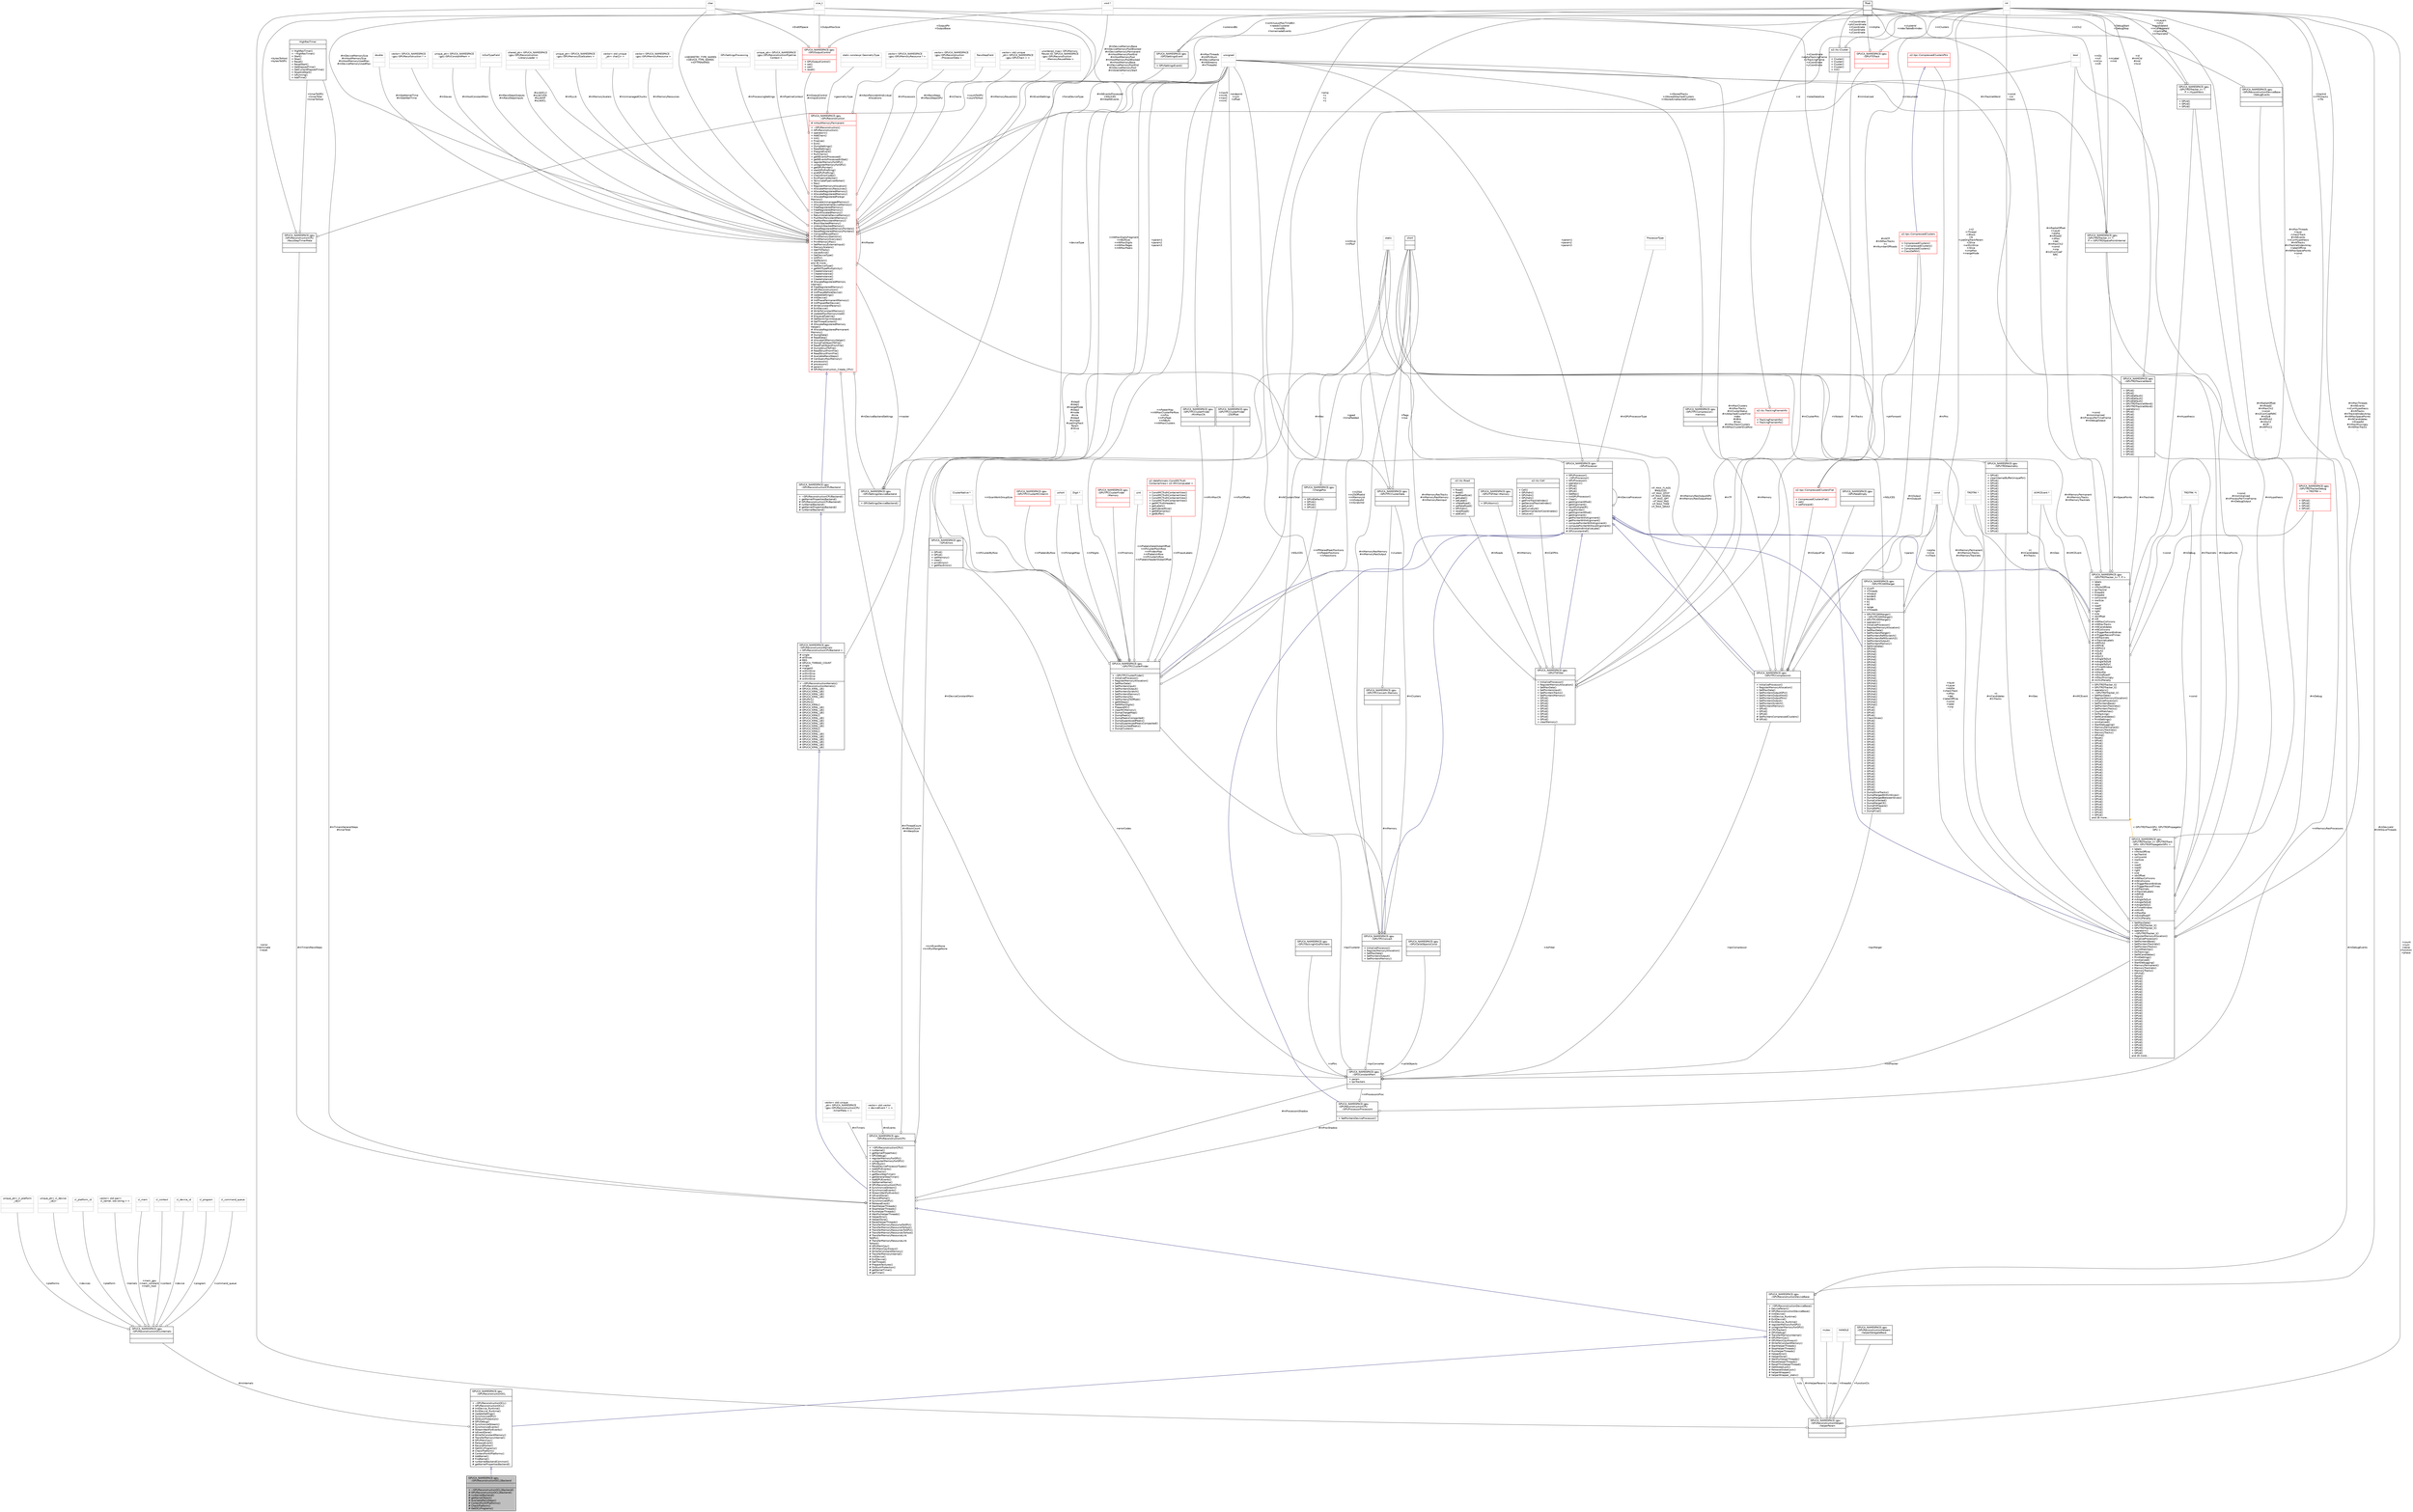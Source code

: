 digraph "GPUCA_NAMESPACE::gpu::GPUReconstructionOCL1Backend"
{
 // INTERACTIVE_SVG=YES
  bgcolor="transparent";
  edge [fontname="Helvetica",fontsize="10",labelfontname="Helvetica",labelfontsize="10"];
  node [fontname="Helvetica",fontsize="10",shape=record];
  Node7 [label="{GPUCA_NAMESPACE::gpu\l::GPUReconstructionOCL1Backend\n||+ ~GPUReconstructionOCL1Backend()\l# GPUReconstructionOCL1Backend()\l# runKernelBackend()\l# getKernelObject()\l# AvailableRecoSteps()\l# ContextForAllPlatforms()\l# CheckPlatform()\l# GetOCLPrograms()\l}",height=0.2,width=0.4,color="black", fillcolor="grey75", style="filled", fontcolor="black"];
  Node8 -> Node7 [dir="back",color="midnightblue",fontsize="10",style="solid",arrowtail="onormal",fontname="Helvetica"];
  Node8 [label="{GPUCA_NAMESPACE::gpu\l::GPUReconstructionOCL\n||+ ~GPUReconstructionOCL()\l+ GPUReconstructionOCL()\l# InitDevice_Runtime()\l# ExitDevice_Runtime()\l# UpdateSettings()\l# SynchronizeGPU()\l# DoStuckProtection()\l# GPUDebug()\l# SynchronizeStream()\l# SynchronizeEvents()\l# StreamWaitForEvents()\l# IsEventDone()\l# WriteToConstantMemory()\l# TransferMemoryInternal()\l# GPUMemCpy()\l# ReleaseEvent()\l# RecordMarker()\l# GetOCLPrograms()\l# CheckPlatform()\l# ContextForAllPlatforms()\l# AddKernel()\l# FindKernel()\l# runKernelBackendCommon()\l# getKernelPropertiesBackend()\l}",height=0.2,width=0.4,color="black",URL="$d8/d5e/classGPUCA__NAMESPACE_1_1gpu_1_1GPUReconstructionOCL.html"];
  Node9 -> Node8 [dir="back",color="midnightblue",fontsize="10",style="solid",arrowtail="onormal",fontname="Helvetica"];
  Node9 [label="{GPUCA_NAMESPACE::gpu\l::GPUReconstructionDeviceBase\n||+ ~GPUReconstructionDeviceBase()\l+ DeviceParam()\l# GPUReconstructionDeviceBase()\l# InitDevice()\l# InitDevice_Runtime()\l# ExitDevice()\l# ExitDevice_Runtime()\l# registerMemoryForGPU()\l# unregisterMemoryForGPU()\l# CPUTracker()\l# GPUDebug()\l# TransferMemoryInternal()\l# GPUMemCpy()\l# GPUMemCpyAlways()\l# WriteToConstantMemory()\l# StartHelperThreads()\l# StopHelperThreads()\l# RunHelperThreads()\l# HelperError()\l# HelperDone()\l# WaitForHelperThreads()\l# ResetHelperThreads()\l# ResetThisHelperThread()\l# GetGlobalLock()\l# ReleaseGlobalLock()\l# helperWrapper()\l# helperWrapper_static()\l}",height=0.2,width=0.4,color="black",URL="$d8/dcf/classGPUCA__NAMESPACE_1_1gpu_1_1GPUReconstructionDeviceBase.html"];
  Node10 -> Node9 [dir="back",color="midnightblue",fontsize="10",style="solid",arrowtail="onormal",fontname="Helvetica"];
  Node10 [label="{GPUCA_NAMESPACE::gpu\l::GPUReconstructionCPU\n||+ ~GPUReconstructionCPU()\l+ runKernel()\l+ getKernelProperties()\l+ GPUDebug()\l+ registerMemoryForGPU()\l+ unregisterMemoryForGPU()\l+ GPUStuck()\l+ ResetDeviceProcessorTypes()\l+ AddGPUEvents()\l+ RunChains()\l+ getRecoStepTimer()\l+ getGeneralStepTimer()\l+ AddGPUEvents()\l+ GetKernelName()\l# GPUReconstructionCPU()\l# SynchronizeStream()\l# SynchronizeEvents()\l# StreamWaitForEvents()\l# IsEventDone()\l# RecordMarker()\l# SynchronizeGPU()\l# ReleaseEvent()\l# StartHelperThreads()\l# StopHelperThreads()\l# RunHelperThreads()\l# WaitForHelperThreads()\l# HelperError()\l# HelperDone()\l# ResetHelperThreads()\l# TransferMemoryResourceToGPU()\l# TransferMemoryResourceToHost()\l# TransferMemoryResourcesToGPU()\l# TransferMemoryResourcesToHost()\l# TransferMemoryResourceLink\lToGPU()\l# TransferMemoryResourceLink\lToHost()\l# GPUMemCpy()\l# GPUMemCpyAlways()\l# WriteToConstantMemory()\l# TransferMemoryInternal()\l# InitDevice()\l# ExitDevice()\l# GetThread()\l# PrepareTextures()\l# DoStuckProtection()\l# getKernelTimer()\l# getTimer()\l}",height=0.2,width=0.4,color="black",URL="$db/d88/classGPUCA__NAMESPACE_1_1gpu_1_1GPUReconstructionCPU.html"];
  Node11 -> Node10 [dir="back",color="midnightblue",fontsize="10",style="solid",arrowtail="onormal",fontname="Helvetica"];
  Node11 [label="{GPUCA_NAMESPACE::gpu\l::GPUReconstructionKernels\l\< GPUReconstructionCPUBackend \>\n|# single\l# allSlices\l# REG\l# GPUCA_THREAD_COUNT\l# single\l# mergeAll\l# withinSlice\l# withinSlice\l# withinSlice\l# withinSlice\l|+ ~GPUReconstructionKernels()\l+ GPUReconstructionKernels()\l# GPUCA_KRNL_LB()\l# GPUCA_KRNL_LB()\l# GPUCA_KRNL_LB()\l# GPUCA_KRNL_LB()\l# GPUPtr1()\l# GPUPtr2()\l# GPUCA_KRNL()\l# GPUCA_KRNL_LB()\l# GPUCA_KRNL_LB()\l# GPUCA_KRNL_LB()\l# GPUCA_KRNL()\l# GPUCA_KRNL_LB()\l# GPUCA_KRNL_LB()\l# GPUCA_KRNL_LB()\l# GPUCA_KRNL_LB()\l# GPUCA_KRNL()\l# GPUCA_KRNL()\l# GPUCA_KRNL_LB()\l# GPUCA_KRNL_LB()\l# GPUCA_KRNL_LB()\l# GPUCA_KRNL_LB()\l# GPUCA_KRNL_LB()\l# GPUCA_KRNL_LB()\l}",height=0.2,width=0.4,color="black",URL="$d2/dc7/classGPUCA__NAMESPACE_1_1gpu_1_1GPUReconstructionKernels_3_01GPUReconstructionCPUBackend_01_4.html"];
  Node12 -> Node11 [dir="back",color="midnightblue",fontsize="10",style="solid",arrowtail="onormal",fontname="Helvetica"];
  Node12 [label="{GPUCA_NAMESPACE::gpu\l::GPUReconstructionCPUBackend\n||+ ~GPUReconstructionCPUBackend()\l+ getKernelPropertiesBackend()\l# GPUReconstructionCPUBackend()\l# runKernelBackend()\l# getKernelPropertiesBackend()\l# runKernelBackend()\l}",height=0.2,width=0.4,color="black",URL="$d2/d24/classGPUCA__NAMESPACE_1_1gpu_1_1GPUReconstructionCPUBackend.html"];
  Node13 -> Node12 [dir="back",color="midnightblue",fontsize="10",style="solid",arrowtail="onormal",fontname="Helvetica"];
  Node13 [label="{GPUCA_NAMESPACE::gpu\l::GPUReconstruction\n|# mHostMemoryPermanent\l|+ ~GPUReconstruction()\l+ GPUReconstruction()\l+ operator=()\l+ AddChain()\l+ Init()\l+ Finalize()\l+ Exit()\l+ DumpSettings()\l+ ReadSettings()\l+ PrepareEvent()\l+ RunChains()\l+ getNEventsProcessed()\l+ getNEventsProcessedInStat()\l+ registerMemoryForGPU()\l+ unregisterMemoryForGPU()\l+ getGPUPointer()\l+ startGPUProfiling()\l+ endGPUProfiling()\l+ CheckErrorCodes()\l+ RunPipelineWorker()\l+ TerminatePipelineWorker()\l+ Res()\l+ RegisterMemoryAllocation()\l+ AllocateMemoryResources()\l+ AllocateRegisteredMemory()\l+ AllocateRegisteredMemory()\l+ AllocateRegisteredForeign\lMemory()\l+ AllocateUnmanagedMemory()\l+ AllocateVolatileDeviceMemory()\l+ FreeRegisteredMemory()\l+ FreeRegisteredMemory()\l+ ClearAllocatedMemory()\l+ ReturnVolatileDeviceMemory()\l+ PushNonPersistentMemory()\l+ PopNonPersistentMemory()\l+ BlockStackedMemory()\l+ UnblockStackedMemory()\l+ ResetRegisteredMemoryPointers()\l+ ResetRegisteredMemoryPointers()\l+ ComputeReuseMax()\l+ PrintMemoryStatistics()\l+ PrintMemoryOverview()\l+ PrintMemoryMax()\l+ SetMemoryExternalInput()\l+ MemoryScalers()\l+ GetITSTraits()\l+ slavesExist()\l+ GetDeviceType()\l+ IsGPU()\l+ GetParam()\land 30 more...\l+ GetDeviceType()\l+ getNIOTypeMultiplicity()\l+ CreateInstance()\l+ CreateInstance()\l+ CreateInstance()\l+ CreateInstance()\l# AllocateRegisteredMemory\lInternal()\l# FreeRegisteredMemory()\l# GPUReconstruction()\l# InitPhaseBeforeDevice()\l# UpdateSettings()\l# InitDevice()\l# InitPhasePermanentMemory()\l# InitPhaseAfterDevice()\l# WriteConstantParams()\l# ExitDevice()\l# WriteToConstantMemory()\l# UpdateMaxMemoryUsed()\l# EnqueuePipeline()\l# GetNextChainInQueue()\l# GetThreadContext()\l# AllocateRegisteredMemory\lHelper()\l# AllocateRegisteredPermanent\lMemory()\l# DumpData()\l# ReadData()\l# AllocateIOMemoryHelper()\l# DumpFlatObjectToFile()\l# ReadFlatObjectFromFile()\l# DumpStructToFile()\l# ReadStructFromFile()\l# ReadStructFromFile()\l# AvailableRecoSteps()\l# CanQueryMaxMemory()\l# processors()\l# processors()\l# param()\l# GPUReconstruction_Create_CPU()\l}",height=0.2,width=0.4,color="red",URL="$d6/df4/classGPUCA__NAMESPACE_1_1gpu_1_1GPUReconstruction.html"];
  Node14 -> Node13 [color="grey25",fontsize="10",style="solid",label=" #mUnmanagedChunks" ,arrowhead="odiamond",fontname="Helvetica"];
  Node14 [label="{vector\< std::unique\l_ptr\< char[]\> \>\n||}",height=0.2,width=0.4,color="grey75"];
  Node13 -> Node13 [color="grey25",fontsize="10",style="solid",label=" #mMaster" ,arrowhead="odiamond",fontname="Helvetica"];
  Node15 -> Node13 [color="grey25",fontsize="10",style="solid",label=" #mMemoryResources" ,arrowhead="odiamond",fontname="Helvetica"];
  Node15 [label="{vector\< GPUCA_NAMESPACE\l::gpu::GPUMemoryResource \>\n||}",height=0.2,width=0.4,color="grey75"];
  Node16 -> Node13 [color="grey25",fontsize="10",style="solid",label=" #sLibOCL2\n#sLibCUDA\n#sLibHIP\n#sLibOCL" ,arrowhead="odiamond",fontname="Helvetica"];
  Node16 [label="{shared_ptr\< GPUCA_NAMESPACE\l::gpu::GPUReconstruction\l::LibraryLoader \>\n||}",height=0.2,width=0.4,color="grey75"];
  Node17 -> Node13 [color="grey25",fontsize="10",style="solid",label=" #mStatKernelTime\n#mStatWallTime" ,arrowhead="odiamond",fontname="Helvetica"];
  Node17 [label="{double\n||}",height=0.2,width=0.4,color="grey75"];
  Node18 -> Node13 [color="grey25",fontsize="10",style="solid",label=" #mSlaves" ,arrowhead="odiamond",fontname="Helvetica"];
  Node18 [label="{vector\< GPUCA_NAMESPACE\l::gpu::GPUReconstruction * \>\n||}",height=0.2,width=0.4,color="grey75"];
  Node19 -> Node13 [color="grey25",fontsize="10",style="solid",label=" #mHostConstantMem" ,arrowhead="odiamond",fontname="Helvetica"];
  Node19 [label="{unique_ptr\< GPUCA_NAMESPACE\l::gpu::GPUConstantMem \>\n||}",height=0.2,width=0.4,color="grey75"];
  Node20 -> Node13 [color="grey25",fontsize="10",style="solid",label=" #mRecoStepsOutputs\n#mRecoStepsInputs" ,arrowhead="odiamond",fontname="Helvetica"];
  Node20 [label="{InOutTypeField\n||}",height=0.2,width=0.4,color="grey75"];
  Node21 -> Node13 [color="grey25",fontsize="10",style="solid",label=" #mMemoryScalers" ,arrowhead="odiamond",fontname="Helvetica"];
  Node21 [label="{unique_ptr\< GPUCA_NAMESPACE\l::gpu::GPUMemorySizeScalers \>\n||}",height=0.2,width=0.4,color="grey75"];
  Node22 -> Node13 [color="grey25",fontsize="10",style="solid",label=" #mOutputControl\n#mInputControl" ,arrowhead="odiamond",fontname="Helvetica"];
  Node22 [label="{GPUCA_NAMESPACE::gpu\l::GPUOutputControl\n||+ GPUOutputControl()\l+ set()\l+ set()\l+ reset()\l}",height=0.2,width=0.4,color="red",URL="$d4/d7c/structGPUCA__NAMESPACE_1_1gpu_1_1GPUOutputControl.html"];
  Node24 -> Node22 [color="grey25",fontsize="10",style="solid",label=" +EndOfSpace" ,arrowhead="odiamond",fontname="Helvetica"];
  Node24 [label="{char\n||}",height=0.2,width=0.4,color="grey75"];
  Node25 -> Node22 [color="grey25",fontsize="10",style="solid",label=" +OutputMaxSize" ,arrowhead="odiamond",fontname="Helvetica"];
  Node25 [label="{size_t\n||}",height=0.2,width=0.4,color="grey75"];
  Node27 -> Node22 [color="grey25",fontsize="10",style="solid",label=" +OutputPtr\n+OutputBase" ,arrowhead="odiamond",fontname="Helvetica"];
  Node27 [label="{void *\n||}",height=0.2,width=0.4,color="grey75"];
  Node24 -> Node13 [color="grey25",fontsize="10",style="solid",label=" +GEOMETRY_TYPE_NAMES\n+DEVICE_TYPE_NAMES\n+IOTYPENAMES" ,arrowhead="odiamond",fontname="Helvetica"];
  Node16 -> Node13 [color="grey25",fontsize="10",style="solid",label=" #mMyLib" ,arrowhead="odiamond",fontname="Helvetica"];
  Node28 -> Node13 [color="grey25",fontsize="10",style="solid",label=" #mEventSettings" ,arrowhead="odiamond",fontname="Helvetica"];
  Node28 [label="{GPUCA_NAMESPACE::gpu\l::GPUSettingsEvent\n||+ GPUSettingsEvent()\l}",height=0.2,width=0.4,color="black",URL="$d0/d50/structGPUCA__NAMESPACE_1_1gpu_1_1GPUSettingsEvent.html"];
  Node29 -> Node28 [color="grey25",fontsize="10",style="solid",label=" +solenoidBz" ,arrowhead="odiamond",fontname="Helvetica"];
  Node29 [label="{float\n||}",height=0.2,width=0.4,color="black",URL="$d4/dc3/classfloat.html"];
  Node30 -> Node28 [color="grey25",fontsize="10",style="solid",label=" +continuousMaxTimeBin\n+needsClusterer\n+constBz\n+homemadeEvents" ,arrowhead="odiamond",fontname="Helvetica"];
  Node30 [label="{int\n||}",height=0.2,width=0.4,color="grey75"];
  Node25 -> Node13 [color="grey25",fontsize="10",style="solid",label=" #mDeviceMemorySize\n#mHostMemorySize\n#mHostMemoryUsedMax\n#mDeviceMemoryUsedMax" ,arrowhead="odiamond",fontname="Helvetica"];
  Node31 -> Node13 [color="grey25",fontsize="10",style="solid",label=" #mProcessingSettings" ,arrowhead="odiamond",fontname="Helvetica"];
  Node31 [label="{GPUSettingsProcessing\n||}",height=0.2,width=0.4,color="grey75"];
  Node32 -> Node13 [color="grey25",fontsize="10",style="solid",label=" #mDeviceConstantMem" ,arrowhead="odiamond",fontname="Helvetica"];
  Node32 [label="{GPUCA_NAMESPACE::gpu\l::GPUConstantMem\n|+ param\l+ tpcTrackers\l|}",height=0.2,width=0.4,color="black",URL="$dc/d57/structGPUCA__NAMESPACE_1_1gpu_1_1GPUConstantMem.html"];
  Node33 -> Node32 [color="grey25",fontsize="10",style="solid",label=" +tpcClusterer" ,arrowhead="odiamond",fontname="Helvetica"];
  Node33 [label="{GPUCA_NAMESPACE::gpu\l::GPUTPCClusterFinder\n||+ ~GPUTPCClusterFinder()\l+ InitializeProcessor()\l+ RegisterMemoryAllocation()\l+ SetMaxData()\l+ SetPointersInput()\l+ SetPointersOutput()\l+ SetPointersScratch()\l+ SetPointersMemory()\l+ SetPointersZS()\l+ SetPointersZSOffset()\l+ getNSteps()\l+ SetNMaxDigits()\l+ PrepareMC()\l+ clearMCMemory()\l+ DumpChargeMap()\l+ DumpPeaks()\l+ DumpPeaksCompacted()\l+ DumpSuppressedPeaks()\l+ DumpSuppressedPeaksCompacted()\l+ DumpCountedPeaks()\l+ DumpClusters()\l}",height=0.2,width=0.4,color="black",URL="$da/dac/classGPUCA__NAMESPACE_1_1gpu_1_1GPUTPCClusterFinder.html"];
  Node34 -> Node33 [dir="back",color="midnightblue",fontsize="10",style="solid",arrowtail="onormal",fontname="Helvetica"];
  Node34 [label="{GPUCA_NAMESPACE::gpu\l::GPUProcessor\n||+ GPUProcessor()\l+ ~GPUProcessor()\l+ GPUProcessor()\l+ operator=()\l+ GPUd()\l+ GPUd()\l+ GPUd()\l+ GetRec()\l+ InitGPUProcessor()\l+ Clear()\l+ getAlignmentMod()\l+ getAlignment()\l+ nextMultipleOf()\l+ alignPointer()\l+ getAlignmentMod()\l+ getAlignment()\l+ getPointerWithAlignment()\l+ getPointerWithAlignment()\l+ computePointerWithAlignment()\l+ computePointerWithoutAlignment()\l# AllocateAndInitializeLate()\l# GPUconstantref()\l}",height=0.2,width=0.4,color="black",URL="$d0/dd7/classGPUCA__NAMESPACE_1_1gpu_1_1GPUProcessor.html"];
  Node13 -> Node34 [color="grey25",fontsize="10",style="solid",label=" #mRec" ,arrowhead="odiamond",fontname="Helvetica"];
  Node34 -> Node34 [color="grey25",fontsize="10",style="solid",label=" #mDeviceProcessor" ,arrowhead="odiamond",fontname="Helvetica"];
  Node35 -> Node34 [color="grey25",fontsize="10",style="solid",label=" #mGPUProcessorType" ,arrowhead="odiamond",fontname="Helvetica"];
  Node35 [label="{ProcessorType\n||}",height=0.2,width=0.4,color="grey75"];
  Node36 -> Node34 [color="grey25",fontsize="10",style="solid",label=" +param1\n+param2\n+param3" ,arrowhead="odiamond",fontname="Helvetica"];
  Node36 [label="{unsigned\n||}",height=0.2,width=0.4,color="grey75"];
  Node37 -> Node33 [color="grey25",fontsize="10",style="solid",label=" +mMinMaxCN" ,arrowhead="odiamond",fontname="Helvetica"];
  Node37 [label="{GPUCA_NAMESPACE::gpu\l::GPUTPCClusterFinder\l::MinMaxCN\n||}",height=0.2,width=0.4,color="black",URL="$dc/dc6/structGPUCA__NAMESPACE_1_1gpu_1_1GPUTPCClusterFinder_1_1MinMaxCN.html"];
  Node36 -> Node37 [color="grey25",fontsize="10",style="solid",label=" +maxN\n+minN\n+maxC\n+minC" ,arrowhead="odiamond",fontname="Helvetica"];
  Node38 -> Node33 [color="grey25",fontsize="10",style="solid",label=" +mPmemory" ,arrowhead="odiamond",fontname="Helvetica"];
  Node38 [label="{GPUCA_NAMESPACE::gpu\l::GPUTPCClusterFinder\l::Memory\n||}",height=0.2,width=0.4,color="red",URL="$d6/d9c/structGPUCA__NAMESPACE_1_1gpu_1_1GPUTPCClusterFinder_1_1Memory.html"];
  Node43 -> Node33 [color="grey25",fontsize="10",style="solid",label=" +mPfilteredPeakPositions\n+mPpeakPositions\n+mPpositions" ,arrowhead="odiamond",fontname="Helvetica"];
  Node43 [label="{GPUCA_NAMESPACE::gpu\l::ChargePos\n||+ GPUdDefault()\l+ GPUdi()\l+ GPUdi()\l+ GPUdi()\l}",height=0.2,width=0.4,color="black",URL="$dd/d68/structGPUCA__NAMESPACE_1_1gpu_1_1ChargePos.html"];
  Node41 -> Node43 [color="grey25",fontsize="10",style="solid",label=" +gpad\n+timePadded" ,arrowhead="odiamond",fontname="Helvetica"];
  Node41 [label="{short\n||}",height=0.2,width=0.4,color="black",URL="$dc/d10/classshort.html"];
  Node41 -> Node33 [color="grey25",fontsize="10",style="solid",label=" +mZSId\n+mZSOffsetId\n+mMemoryId\n+mOutputId\n+mScratchId" ,arrowhead="odiamond",fontname="Helvetica"];
  Node25 -> Node33 [color="grey25",fontsize="10",style="solid",label=" +mNMaxDigitsFragment\n+mBufSize\n+mNMaxDigits\n+mNMaxPages\n+mNMaxPeaks" ,arrowhead="odiamond",fontname="Helvetica"];
  Node44 -> Node33 [color="grey25",fontsize="10",style="solid",label=" +mPchargeMap" ,arrowhead="odiamond",fontname="Helvetica"];
  Node44 [label="{ushort\n||}",height=0.2,width=0.4,color="grey75"];
  Node45 -> Node33 [color="grey25",fontsize="10",style="solid",label=" +mPdigits" ,arrowhead="odiamond",fontname="Helvetica"];
  Node45 [label="{Digit *\n||}",height=0.2,width=0.4,color="grey75"];
  Node30 -> Node33 [color="grey25",fontsize="10",style="solid",label=" +mISlice\n+mPbuf" ,arrowhead="odiamond",fontname="Helvetica"];
  Node46 -> Node33 [color="grey25",fontsize="10",style="solid",label=" +mPzsOffsets" ,arrowhead="odiamond",fontname="Helvetica"];
  Node46 [label="{GPUCA_NAMESPACE::gpu\l::GPUTPCClusterFinder\l::ZSOffset\n||}",height=0.2,width=0.4,color="black",URL="$da/d0d/structGPUCA__NAMESPACE_1_1gpu_1_1GPUTPCClusterFinder_1_1ZSOffset.html"];
  Node36 -> Node46 [color="grey25",fontsize="10",style="solid",label=" +endpoint\n+num\n+offset" ,arrowhead="odiamond",fontname="Helvetica"];
  Node47 -> Node33 [color="grey25",fontsize="10",style="solid",label=" +mPlabelsDataGlobalOffset\n+mPclusterPosInRow\n+mPindexMap\n+mPlabelsInRow\n+mPclusterInRow\n+mPlabelsHeaderGlobalOffset" ,arrowhead="odiamond",fontname="Helvetica"];
  Node47 [label="{uint\n||}",height=0.2,width=0.4,color="grey75"];
  Node48 -> Node33 [color="grey25",fontsize="10",style="solid",label=" +mPinputLabels" ,arrowhead="odiamond",fontname="Helvetica"];
  Node48 [label="{o2::dataformats::ConstMCTruth\lContainerView\< o2::MCCompLabel \>\n||+ ConstMCTruthContainerView()\l+ ConstMCTruthContainerView()\l+ ConstMCTruthContainerView()\l+ ConstMCTruthContainerView()\l+ getMCTruthHeader()\l+ getLabels()\l+ getIndexedSize()\l+ getNElements()\l+ getBuffer()\l}",height=0.2,width=0.4,color="red",URL="$de/d68/classo2_1_1dataformats_1_1ConstMCTruthContainerView.html"];
  Node50 -> Node33 [color="grey25",fontsize="10",style="solid",label=" +mScanWorkGroupSize" ,arrowhead="odiamond",fontname="Helvetica"];
  Node50 [label="{static\n||}",height=0.2,width=0.4,color="grey75"];
  Node51 -> Node33 [color="grey25",fontsize="10",style="solid",label=" +mPclusterByRow" ,arrowhead="odiamond",fontname="Helvetica"];
  Node51 [label="{ClusterNative *\n||}",height=0.2,width=0.4,color="grey75"];
  Node36 -> Node33 [color="grey25",fontsize="10",style="solid",label=" +mPpeakMap\n+mNMaxClusterPerRow\n+mPzs\n+mPisPeak\n+mNBufs\n+mNMaxClusters" ,arrowhead="odiamond",fontname="Helvetica"];
  Node52 -> Node33 [color="grey25",fontsize="10",style="solid",label=" +mPlabelsByRow" ,arrowhead="odiamond",fontname="Helvetica"];
  Node52 [label="{GPUCA_NAMESPACE::gpu\l::GPUTPCClusterMCInterim\n||}",height=0.2,width=0.4,color="red",URL="$d4/d0e/structGPUCA__NAMESPACE_1_1gpu_1_1GPUTPCClusterMCInterim.html"];
  Node54 -> Node32 [color="grey25",fontsize="10",style="solid",label=" +itsFitter" ,arrowhead="odiamond",fontname="Helvetica"];
  Node54 [label="{GPUCA_NAMESPACE::gpu\l::GPUITSFitter\n||+ InitializeProcessor()\l+ RegisterMemoryAllocation()\l+ SetMaxData()\l+ SetPointersInput()\l+ SetPointersTracks()\l+ SetPointersMemory()\l+ GPUd()\l+ GPUd()\l+ GPUd()\l+ GPUd()\l+ GPUd()\l+ GPUd()\l+ GPUd()\l+ GPUd()\l+ GPUd()\l+ clearMemory()\l}",height=0.2,width=0.4,color="black",URL="$d8/df8/classGPUCA__NAMESPACE_1_1gpu_1_1GPUITSFitter.html"];
  Node34 -> Node54 [dir="back",color="midnightblue",fontsize="10",style="solid",arrowtail="onormal",fontname="Helvetica"];
  Node55 -> Node54 [color="grey25",fontsize="10",style="solid",label=" #mClusterPtrs" ,arrowhead="odiamond",fontname="Helvetica"];
  Node55 [label="{o2::its::Cluster\n||+ Cluster()\l+ Cluster()\l+ Cluster()\l+ Cluster()\l+ Init()\l}",height=0.2,width=0.4,color="black",URL="$d6/de3/structo2_1_1its_1_1Cluster.html"];
  Node29 -> Node55 [color="grey25",fontsize="10",style="solid",label=" +xCoordinate\n+phiCoordinate\n+rCoordinate\n+zCoordinate\n+yCoordinate" ,arrowhead="odiamond",fontname="Helvetica"];
  Node30 -> Node55 [color="grey25",fontsize="10",style="solid",label=" +clusterId\n+indexTableBinIndex" ,arrowhead="odiamond",fontname="Helvetica"];
  Node56 -> Node54 [color="grey25",fontsize="10",style="solid",label=" #mRoads" ,arrowhead="odiamond",fontname="Helvetica"];
  Node56 [label="{o2::its::Road\n||+ Road()\l+ Road()\l+ getRoadSize()\l+ getLabel()\l+ setLabel()\l+ isFakeRoad()\l+ setFakeRoad()\l+ GPUhdni()\l+ resetRoad()\l+ addCell()\l}",height=0.2,width=0.4,color="black",URL="$d2/d7f/classo2_1_1its_1_1Road.html"];
  Node57 -> Node54 [color="grey25",fontsize="10",style="solid",label=" #mMemory" ,arrowhead="odiamond",fontname="Helvetica"];
  Node57 [label="{GPUCA_NAMESPACE::gpu\l::GPUITSFitter::Memory\n||+ GPUAtomic()\l}",height=0.2,width=0.4,color="black",URL="$dc/ddc/structGPUCA__NAMESPACE_1_1gpu_1_1GPUITSFitter_1_1Memory.html"];
  Node58 -> Node54 [color="grey25",fontsize="10",style="solid",label=" #mTF" ,arrowhead="odiamond",fontname="Helvetica"];
  Node58 [label="{o2::its::TrackingFrameInfo\n||+ TrackingFrameInfo()\l+ TrackingFrameInfo()\l}",height=0.2,width=0.4,color="red",URL="$d2/d5f/structo2_1_1its_1_1TrackingFrameInfo.html"];
  Node29 -> Node58 [color="grey25",fontsize="10",style="solid",label=" +xCoordinate\n+alphaTrackingFrame\n+xTrackingFrame\n+zCoordinate\n+yCoordinate" ,arrowhead="odiamond",fontname="Helvetica"];
  Node41 -> Node54 [color="grey25",fontsize="10",style="solid",label=" #mMemoryResTracks\n#mMemoryResMemory\n#mMemoryResInput" ,arrowhead="odiamond",fontname="Helvetica"];
  Node30 -> Node54 [color="grey25",fontsize="10",style="solid",label=" #mNTF\n#mNMaxTracks\n+v\n#mNumberOfRoads" ,arrowhead="odiamond",fontname="Helvetica"];
  Node61 -> Node54 [color="grey25",fontsize="10",style="solid",label=" #mTracks" ,arrowhead="odiamond",fontname="Helvetica"];
  Node61 [label="{GPUCA_NAMESPACE::gpu\l::GPUITSTrack\n||}",height=0.2,width=0.4,color="red",URL="$dc/d9a/classGPUCA__NAMESPACE_1_1gpu_1_1GPUITSTrack.html"];
  Node29 -> Node61 [color="grey25",fontsize="10",style="solid",label=" +mAlpha" ,arrowhead="odiamond",fontname="Helvetica"];
  Node30 -> Node61 [color="grey25",fontsize="10",style="solid",label=" +mClusters" ,arrowhead="odiamond",fontname="Helvetica"];
  Node76 -> Node54 [color="grey25",fontsize="10",style="solid",label=" #mCellPtrs" ,arrowhead="odiamond",fontname="Helvetica"];
  Node76 [label="{o2::its::Cell\n||+ Cell()\l+ GPUhdni()\l+ GPUhdni()\l+ GPUhdni()\l+ getFirstTrackletIndex()\l+ getSecondTrackletIndex()\l+ getLevel()\l+ getCurvature()\l+ getNormalVectorCoordinates()\l+ setLevel()\l}",height=0.2,width=0.4,color="black",URL="$dd/d89/classo2_1_1its_1_1Cell.html"];
  Node77 -> Node32 [color="grey25",fontsize="10",style="solid",label=" +ioPtrs" ,arrowhead="odiamond",fontname="Helvetica"];
  Node77 [label="{GPUCA_NAMESPACE::gpu\l::GPUTrackingInOutPointers\n||}",height=0.2,width=0.4,color="black",URL="$d2/d7f/structGPUCA__NAMESPACE_1_1gpu_1_1GPUTrackingInOutPointers.html"];
  Node78 -> Node32 [color="grey25",fontsize="10",style="solid",label=" +tpcConverter" ,arrowhead="odiamond",fontname="Helvetica"];
  Node78 [label="{GPUCA_NAMESPACE::gpu\l::GPUTPCConvert\n||+ InitializeProcessor()\l+ RegisterMemoryAllocation()\l+ SetMaxData()\l+ SetPointersOutput()\l+ SetPointersMemory()\l}",height=0.2,width=0.4,color="black",URL="$d3/d6f/classGPUCA__NAMESPACE_1_1gpu_1_1GPUTPCConvert.html"];
  Node34 -> Node78 [dir="back",color="midnightblue",fontsize="10",style="solid",arrowtail="onormal",fontname="Helvetica"];
  Node41 -> Node78 [color="grey25",fontsize="10",style="solid",label=" #mMemoryResMemory\n#mMemoryResOutput" ,arrowhead="odiamond",fontname="Helvetica"];
  Node79 -> Node78 [color="grey25",fontsize="10",style="solid",label=" #mClusters" ,arrowhead="odiamond",fontname="Helvetica"];
  Node79 [label="{GPUCA_NAMESPACE::gpu\l::GPUTPCClusterData\n||}",height=0.2,width=0.4,color="black",URL="$de/d16/structGPUCA__NAMESPACE_1_1gpu_1_1GPUTPCClusterData.html"];
  Node29 -> Node79 [color="grey25",fontsize="10",style="solid",label=" +amp\n+x\n+y\n+z" ,arrowhead="odiamond",fontname="Helvetica"];
  Node41 -> Node79 [color="grey25",fontsize="10",style="solid",label=" +flags\n+row" ,arrowhead="odiamond",fontname="Helvetica"];
  Node30 -> Node79 [color="grey25",fontsize="10",style="solid",label=" +id" ,arrowhead="odiamond",fontname="Helvetica"];
  Node80 -> Node78 [color="grey25",fontsize="10",style="solid",label=" #mMemory" ,arrowhead="odiamond",fontname="Helvetica"];
  Node80 [label="{GPUCA_NAMESPACE::gpu\l::GPUTPCConvert::Memory\n||}",height=0.2,width=0.4,color="black",URL="$d4/d0e/structGPUCA__NAMESPACE_1_1gpu_1_1GPUTPCConvert_1_1Memory.html"];
  Node79 -> Node80 [color="grey25",fontsize="10",style="solid",label=" +clusters" ,arrowhead="odiamond",fontname="Helvetica"];
  Node36 -> Node78 [color="grey25",fontsize="10",style="solid",label=" #mNClustersTotal" ,arrowhead="odiamond",fontname="Helvetica"];
  Node50 -> Node78 [color="grey25",fontsize="10",style="solid",label=" +NSLICES" ,arrowhead="odiamond",fontname="Helvetica"];
  Node81 -> Node32 [color="grey25",fontsize="10",style="solid",label=" +trdTracker" ,arrowhead="odiamond",fontname="Helvetica"];
  Node81 [label="{GPUCA_NAMESPACE::gpu\l::GPUTRDTracker_t\< GPUTRDTrack\lGPU, GPUTRDPropagatorGPU \>\n|+ labels\l+ nTrkltsOffline\l+ tpcTrackId\l+ collisionId\l+ rowSize\l+ cov\l+ roadY\l+ roadZ\l+ right\l+ size\l+ idxOffset\l# mNMaxCollisions\l# mNCollisions\l# mTriggerRecordIndices\l# mTriggerRecordTimes\l# mNTracklets\l# mTrackletLabels\l# mRPhiB\l# mDyA2\l# mAngleToDyA\l# mAngleToDyB\l# mAngleToDyC\l# mTimeWindow\l# mMinPt\l# mMaxEta\l# mExtraRoadY\l# mChi2Penalty\l|+ SetMaxData()\l+ GPUTRDTracker_t()\l+ GPUTRDTracker_t()\l+ operator=()\l+ ~GPUTRDTracker_t()\l+ RegisterMemoryAllocation()\l+ InitializeProcessor()\l+ SetPointersBase()\l+ SetPointersTracklets()\l+ SetPointersTracks()\l+ CountMatches()\l+ DoTracking()\l+ SetNCandidates()\l+ PrintSettings()\l+ IsInitialized()\l+ StartDebugging()\l+ MemoryPermanent()\l+ MemoryTracklets()\l+ MemoryTracks()\l+ GPUhd()\l+ Reset()\l+ GPUd()\l+ GPUd()\l+ GPUd()\l+ GPUd()\l+ GPUd()\l+ GPUd()\l+ GPUd()\l+ GPUd()\l+ GPUd()\l+ GPUd()\l+ GPUd()\l+ GPUd()\l+ GPUd()\l+ GPUd()\l+ GPUd()\l+ GPUd()\l+ GPUd()\l+ GPUd()\l+ GPUd()\l+ GPUd()\l+ GPUd()\l+ GPUd()\l+ GPUd()\l+ GPUd()\l+ GPUd()\l+ GPUd()\l+ GPUd()\l+ GPUd()\l+ GPUd()\land 26 more...\l}",height=0.2,width=0.4,color="black",URL="$db/db5/classGPUCA__NAMESPACE_1_1gpu_1_1GPUTRDTracker__t.html"];
  Node34 -> Node81 [dir="back",color="midnightblue",fontsize="10",style="solid",arrowtail="onormal",fontname="Helvetica"];
  Node82 -> Node81 [color="grey25",fontsize="10",style="solid",label=" #mDebug" ,arrowhead="odiamond",fontname="Helvetica"];
  Node82 [label="{GPUCA_NAMESPACE::gpu\l::GPUTRDTrackerDebug\l\< TRDTRK \>\n||+ GPUd()\l+ GPUd()\l+ GPUd()\l+ GPUd()\l}",height=0.2,width=0.4,color="red",URL="$dd/d07/classGPUCA__NAMESPACE_1_1gpu_1_1GPUTRDTrackerDebug.html"];
  Node30 -> Node82 [color="grey25",fontsize="10",style="solid",label=" +trackId\n+nTPCtracks\n+iTrk" ,arrowhead="odiamond",fontname="Helvetica"];
  Node84 -> Node81 [color="grey25",fontsize="10",style="solid",label=" #mGeo" ,arrowhead="odiamond",fontname="Helvetica"];
  Node84 [label="{GPUCA_NAMESPACE::gpu\l::GPUTRDGeometry\n||+ GPUd()\l+ clearInternalBufferUniquePtr()\l+ GPUd()\l+ GPUd()\l+ GPUd()\l+ GPUd()\l+ GPUd()\l+ GPUd()\l+ GPUd()\l+ GPUd()\l+ GPUd()\l+ GPUd()\l+ GPUd()\l+ GPUd()\l+ GPUd()\l+ GPUd()\l+ GPUd()\l+ GPUd()\l+ GPUd()\l+ GPUd()\l+ GPUd()\l+ GPUd()\l}",height=0.2,width=0.4,color="black",URL="$d8/d19/classGPUCA__NAMESPACE_1_1gpu_1_1GPUTRDGeometry.html"];
  Node30 -> Node84 [color="grey25",fontsize="10",style="solid",label=" +const\n+st\n+stack" ,arrowhead="odiamond",fontname="Helvetica"];
  Node50 -> Node84 [color="grey25",fontsize="10",style="solid",label=" +kNstack" ,arrowhead="odiamond",fontname="Helvetica"];
  Node85 -> Node81 [color="grey25",fontsize="10",style="solid",label=" #mTracklets" ,arrowhead="odiamond",fontname="Helvetica"];
  Node85 [label="{GPUCA_NAMESPACE::gpu\l::GPUTRDTrackletWord\n||+ GPUd()\l+ GPUd()\l+ GPUdDefault()\l+ GPUdDefault()\l+ GPUdDefault()\l+ GPUTRDTrackletWord()\l+ GPUTRDTrackletWord()\l+ operator=()\l+ GPUd()\l+ GPUd()\l+ GPUd()\l+ GPUd()\l+ GPUd()\l+ GPUd()\l+ GPUd()\l+ GPUd()\l+ GPUd()\l+ GPUd()\l+ GPUd()\l+ GPUd()\l+ GPUd()\l+ GPUd()\l+ GPUd()\l+ GPUd()\l+ GPUd()\l}",height=0.2,width=0.4,color="black",URL="$d6/d2b/classGPUCA__NAMESPACE_1_1gpu_1_1GPUTRDTrackletWord.html"];
  Node30 -> Node85 [color="grey25",fontsize="10",style="solid",label=" +id\n#mHCId\n#mId\n+hcid" ,arrowhead="odiamond",fontname="Helvetica"];
  Node36 -> Node85 [color="grey25",fontsize="10",style="solid",label=" #mTrackletWord" ,arrowhead="odiamond",fontname="Helvetica"];
  Node86 -> Node81 [color="grey25",fontsize="10",style="solid",label=" #mHypothesis" ,arrowhead="odiamond",fontname="Helvetica"];
  Node86 [label="{GPUCA_NAMESPACE::gpu\l::GPUTRDTracker_t\< T,\l P \>::Hypothesis\n||+ GPUd()\l+ GPUd()\l+ GPUd()\l}",height=0.2,width=0.4,color="black",URL="$d5/dab/structGPUCA__NAMESPACE_1_1gpu_1_1GPUTRDTracker__t_1_1Hypothesis.html"];
  Node29 -> Node86 [color="grey25",fontsize="10",style="solid",label=" +mChi2" ,arrowhead="odiamond",fontname="Helvetica"];
  Node30 -> Node86 [color="grey25",fontsize="10",style="solid",label=" +mLayers\n+chi2\n+candidateId\n+mCandidateId\n+trackletId\n+mTrackletId" ,arrowhead="odiamond",fontname="Helvetica"];
  Node41 -> Node81 [color="grey25",fontsize="10",style="solid",label=" #mMemoryPermanent\n#mMemoryTracks\n#mMemoryTracklets" ,arrowhead="odiamond",fontname="Helvetica"];
  Node29 -> Node81 [color="grey25",fontsize="10",style="solid",label=" #mRadialOffset\n#mRoadZ\n#mMaxChi2\n+const\n#mZCorrCoefNRC\n#mDyB\n#mRPhiA2\n#mDyC2\n#mR\n#mRPhiC2\n..." ,arrowhead="odiamond",fontname="Helvetica"];
  Node87 -> Node81 [color="grey25",fontsize="10",style="solid",label=" +const" ,arrowhead="odiamond",fontname="Helvetica"];
  Node87 [label="{TRDTRK *t\n||}",height=0.2,width=0.4,color="grey75"];
  Node88 -> Node81 [color="grey25",fontsize="10",style="solid",label=" +t\n#mCandidates\n#mTracks" ,arrowhead="odiamond",fontname="Helvetica"];
  Node88 [label="{TRDTRK *\n||}",height=0.2,width=0.4,color="grey75"];
  Node30 -> Node81 [color="grey25",fontsize="10",style="solid",label=" #mMaxThreads\n#mNEvents\n+nCurrHypothesis\n#mNTracks\n#mTrackletIndexArray\n#mNMaxSpacePoints\n#mNCandidates\n+threadId\n#mMaxMissingLy\n#mNMaxTracks\n..." ,arrowhead="odiamond",fontname="Helvetica"];
  Node42 -> Node81 [color="grey25",fontsize="10",style="solid",label=" +const\n#mIsInitialized\n#mProcessPerTimeFrame\n#mDebugOutput" ,arrowhead="odiamond",fontname="Helvetica"];
  Node42 [label="{bool\n||}",height=0.2,width=0.4,color="grey75"];
  Node89 -> Node81 [color="grey25",fontsize="10",style="solid",label=" +layer\n+iLayer\n+alpha\n+checkTrack\n+zMax\n+det\n+labelOffline\n+const\n+label\n+snp\n..." ,arrowhead="odiamond",fontname="Helvetica"];
  Node89 [label="{const\n||}",height=0.2,width=0.4,color="grey75"];
  Node90 -> Node81 [color="grey25",fontsize="10",style="solid",label=" #mMCEvent" ,arrowhead="odiamond",fontname="Helvetica"];
  Node90 [label="{AliMCEvent *\n||}",height=0.2,width=0.4,color="grey75"];
  Node91 -> Node81 [color="grey25",fontsize="10",style="solid",label=" #mSpacePoints" ,arrowhead="odiamond",fontname="Helvetica"];
  Node91 [label="{GPUCA_NAMESPACE::gpu\l::GPUTRDTracker_t\< T,\l P \>::GPUTRDSpacePointInternal\n||}",height=0.2,width=0.4,color="black",URL="$db/dd7/structGPUCA__NAMESPACE_1_1gpu_1_1GPUTRDTracker__t_1_1GPUTRDSpacePointInternal.html"];
  Node29 -> Node91 [color="grey25",fontsize="10",style="solid",label=" +mDy\n+mX\n+mCov\n+mR" ,arrowhead="odiamond",fontname="Helvetica"];
  Node30 -> Node91 [color="grey25",fontsize="10",style="solid",label=" +mLabel\n+mId" ,arrowhead="odiamond",fontname="Helvetica"];
  Node36 -> Node91 [color="grey25",fontsize="10",style="solid",label=" +mVolumeId" ,arrowhead="odiamond",fontname="Helvetica"];
  Node92 -> Node81 [dir="back",color="orange",fontsize="10",style="solid",label=" \< GPUTRDTrackGPU, GPUTRDPropagator\lGPU \>" ,fontname="Helvetica"];
  Node92 [label="{GPUCA_NAMESPACE::gpu\l::GPUTRDTracker_t\< T, P \>\n|+ labels\l+ label\l+ nTrkltsOffline\l+ tpcTrackId\l+ threadId\l+ threadId\l+ collisionId\l+ rowSize\l+ cov\l+ roadY\l+ roadZ\l+ right\l+ size\l+ idxOffset\l# mR\l# mNMaxCollisions\l# mNMaxTracks\l# mNCandidates\l# mNCollisions\l# mTriggerRecordIndices\l# mTriggerRecordTimes\l# mNTracklets\l# mTrackletLabels\l# mRPhiA2\l# mRPhiB\l# mRPhiC2\l# mDyA2\l# mDyB\l# mDyC2\l# mAngleToDyA\l# mAngleToDyB\l# mAngleToDyC\l# mTimeWindow\l# mMinPt\l# mMaxEta\l# mExtraRoadY\l# mMaxMissingLy\l# mChi2Penalty\l|+ GPUTRDTracker_t()\l+ GPUTRDTracker_t()\l+ operator=()\l+ ~GPUTRDTracker_t()\l+ SetMaxData()\l+ RegisterMemoryAllocation()\l+ InitializeProcessor()\l+ SetPointersBase()\l+ SetPointersTracklets()\l+ SetPointersTracks()\l+ CountMatches()\l+ DoTracking()\l+ SetNCandidates()\l+ PrintSettings()\l+ IsInitialized()\l+ StartDebugging()\l+ MemoryPermanent()\l+ MemoryTracklets()\l+ MemoryTracks()\l+ GPUhd()\l+ Reset()\l+ GPUd()\l+ GPUd()\l+ GPUd()\l+ GPUd()\l+ GPUd()\l+ GPUd()\l+ GPUd()\l+ GPUd()\l+ GPUd()\l+ GPUd()\l+ GPUd()\l+ GPUd()\l+ GPUd()\l+ GPUd()\l+ GPUd()\l+ GPUd()\l+ GPUd()\l+ GPUd()\l+ GPUd()\l+ GPUd()\l+ GPUd()\l+ GPUd()\l+ GPUd()\l+ GPUd()\l+ GPUd()\l+ GPUd()\l+ GPUd()\l+ GPUd()\l+ GPUd()\land 26 more...\l}",height=0.2,width=0.4,color="black",URL="$db/db5/classGPUCA__NAMESPACE_1_1gpu_1_1GPUTRDTracker__t.html"];
  Node34 -> Node92 [dir="back",color="midnightblue",fontsize="10",style="solid",arrowtail="onormal",fontname="Helvetica"];
  Node82 -> Node92 [color="grey25",fontsize="10",style="solid",label=" #mDebug" ,arrowhead="odiamond",fontname="Helvetica"];
  Node84 -> Node92 [color="grey25",fontsize="10",style="solid",label=" #mGeo" ,arrowhead="odiamond",fontname="Helvetica"];
  Node85 -> Node92 [color="grey25",fontsize="10",style="solid",label=" #mTracklets" ,arrowhead="odiamond",fontname="Helvetica"];
  Node86 -> Node92 [color="grey25",fontsize="10",style="solid",label=" #mHypothesis" ,arrowhead="odiamond",fontname="Helvetica"];
  Node41 -> Node92 [color="grey25",fontsize="10",style="solid",label=" #mMemoryPermanent\n#mMemoryTracks\n#mMemoryTracklets" ,arrowhead="odiamond",fontname="Helvetica"];
  Node29 -> Node92 [color="grey25",fontsize="10",style="solid",label=" #mRadialOffset\n+iLayer\n+alpha\n#mRoadZ\n+zMax\n+det\n#mMaxChi2\n+const\n+snp\n#mZCorrCoef\lNRC\n..." ,arrowhead="odiamond",fontname="Helvetica"];
  Node87 -> Node92 [color="grey25",fontsize="10",style="solid",label=" +const" ,arrowhead="odiamond",fontname="Helvetica"];
  Node88 -> Node92 [color="grey25",fontsize="10",style="solid",label=" +t\n#mCandidates\n#mTracks" ,arrowhead="odiamond",fontname="Helvetica"];
  Node30 -> Node92 [color="grey25",fontsize="10",style="solid",label=" #mMaxThreads\n+layer\n+checkTrack\n#mNEvents\n+nCurrHypothesis\n#mNTracks\n#mTrackletIndexArray\n+labelOffline\n#mNMaxSpacePoints\n+const\n..." ,arrowhead="odiamond",fontname="Helvetica"];
  Node42 -> Node92 [color="grey25",fontsize="10",style="solid",label=" +const\n#mIsInitialized\n#mProcessPerTimeFrame\n#mDebugOutput" ,arrowhead="odiamond",fontname="Helvetica"];
  Node90 -> Node92 [color="grey25",fontsize="10",style="solid",label=" #mMCEvent" ,arrowhead="odiamond",fontname="Helvetica"];
  Node91 -> Node92 [color="grey25",fontsize="10",style="solid",label=" #mSpacePoints" ,arrowhead="odiamond",fontname="Helvetica"];
  Node93 -> Node32 [color="grey25",fontsize="10",style="solid",label=" +errorCodes" ,arrowhead="odiamond",fontname="Helvetica"];
  Node93 [label="{GPUCA_NAMESPACE::gpu\l::GPUErrors\n||+ GPUd()\l+ GPUd()\l+ setMemory()\l+ clear()\l+ printErrors()\l+ getMaxErrors()\l}",height=0.2,width=0.4,color="black",URL="$db/d11/classGPUCA__NAMESPACE_1_1gpu_1_1GPUErrors.html"];
  Node36 -> Node93 [color="grey25",fontsize="10",style="solid",label=" +param1\n+param2\n+param3" ,arrowhead="odiamond",fontname="Helvetica"];
  Node94 -> Node32 [color="grey25",fontsize="10",style="solid",label=" +calibObjects" ,arrowhead="odiamond",fontname="Helvetica"];
  Node94 [label="{GPUCA_NAMESPACE::gpu\l::GPUCalibObjectsConst\n||}",height=0.2,width=0.4,color="black",URL="$d5/d6e/structGPUCA__NAMESPACE_1_1gpu_1_1GPUCalibObjectsConst.html"];
  Node95 -> Node32 [color="grey25",fontsize="10",style="solid",label=" +tpcCompressor" ,arrowhead="odiamond",fontname="Helvetica"];
  Node95 [label="{GPUCA_NAMESPACE::gpu\l::GPUTPCCompression\n||+ InitializeProcessor()\l+ RegisterMemoryAllocation()\l+ SetMaxData()\l+ SetPointersOutputGPU()\l+ SetPointersOutputHost()\l+ SetPointersOutputPtrs()\l+ SetPointersOutput()\l+ SetPointersScratch()\l+ SetPointersMemory()\l+ GPUd()\l+ GPUd()\l+ GPUd()\l# SetPointersCompressedClusters()\l# GPUd()\l}",height=0.2,width=0.4,color="black",URL="$d0/da0/classGPUCA__NAMESPACE_1_1gpu_1_1GPUTPCCompression.html"];
  Node34 -> Node95 [dir="back",color="midnightblue",fontsize="10",style="solid",arrowtail="onormal",fontname="Helvetica"];
  Node96 -> Node95 [color="grey25",fontsize="10",style="solid",label=" #mPtrs" ,arrowhead="odiamond",fontname="Helvetica"];
  Node96 [label="{o2::tpc::CompressedClustersPtrs\n||}",height=0.2,width=0.4,color="red",URL="$dd/d10/structo2_1_1tpc_1_1CompressedClustersPtrs.html"];
  Node41 -> Node95 [color="grey25",fontsize="10",style="solid",label=" #mMemoryResOutputGPU\n#mMemoryResOutputHost" ,arrowhead="odiamond",fontname="Helvetica"];
  Node103 -> Node95 [color="grey25",fontsize="10",style="solid",label=" #mMemory" ,arrowhead="odiamond",fontname="Helvetica"];
  Node103 [label="{GPUCA_NAMESPACE::gpu\l::GPUTPCCompression::\lmemory\n||}",height=0.2,width=0.4,color="black",URL="$d1/d52/structGPUCA__NAMESPACE_1_1gpu_1_1GPUTPCCompression_1_1memory.html"];
  Node36 -> Node103 [color="grey25",fontsize="10",style="solid",label=" +nStoredTracks\n+nStoredAttachedClusters\n+nStoredUnattachedClusters" ,arrowhead="odiamond",fontname="Helvetica"];
  Node104 -> Node95 [color="grey25",fontsize="10",style="solid",label=" +mOutput" ,arrowhead="odiamond",fontname="Helvetica"];
  Node104 [label="{GPUCA_NAMESPACE::gpu\l::GPUFakeEmpty\n||}",height=0.2,width=0.4,color="black",URL="$d7/ddf/classGPUCA__NAMESPACE_1_1gpu_1_1GPUFakeEmpty.html"];
  Node36 -> Node95 [color="grey25",fontsize="10",style="solid",label=" #mMaxClusters\n#mMaxTracks\n#mClusterStatus\n#mAttachedClusterFirst\lIndex\n#nBits\n#max\n#mMaxTrackClusters\n#mNMaxClusterSliceRow" ,arrowhead="odiamond",fontname="Helvetica"];
  Node105 -> Node95 [color="grey25",fontsize="10",style="solid",label=" #mOutputFlat" ,arrowhead="odiamond",fontname="Helvetica"];
  Node105 [label="{o2::tpc::CompressedClustersFlat\n||+ CompressedClustersFlat()\l+ set()\l+ setForward()\l}",height=0.2,width=0.4,color="red",URL="$dd/d43/structo2_1_1tpc_1_1CompressedClustersFlat.html"];
  Node25 -> Node105 [color="grey25",fontsize="10",style="solid",label=" +totalDataSize" ,arrowhead="odiamond",fontname="Helvetica"];
  Node109 -> Node105 [color="grey25",fontsize="10",style="solid",label=" +ptrForward" ,arrowhead="odiamond",fontname="Helvetica"];
  Node109 [label="{o2::tpc::CompressedClusters\n||+ CompressedClusters()\l+ ~CompressedClusters()\l+ CompressedClusters()\l+ ClassDefNV()\l}",height=0.2,width=0.4,color="red",URL="$d6/d95/structo2_1_1tpc_1_1CompressedClusters.html"];
  Node96 -> Node109 [dir="back",color="midnightblue",fontsize="10",style="solid",arrowtail="onormal",fontname="Helvetica"];
  Node89 -> Node95 [color="grey25",fontsize="10",style="solid",label=" +param" ,arrowhead="odiamond",fontname="Helvetica"];
  Node50 -> Node95 [color="grey25",fontsize="10",style="solid",label=" +P_MAX_FLAGS\n#NSLICES\n+P_MAX_QTOT\n+P_MAX_SIGMA\n+P_MAX_QPT\n+P_MAX_PAD\n+P_MAX_TIME\n+P_MAX_QMAX" ,arrowhead="odiamond",fontname="Helvetica"];
  Node109 -> Node95 [color="grey25",fontsize="10",style="solid",label=" #mOutput\n#mOutputA" ,arrowhead="odiamond",fontname="Helvetica"];
  Node110 -> Node32 [color="grey25",fontsize="10",style="solid",label=" +tpcMerger" ,arrowhead="odiamond",fontname="Helvetica"];
  Node110 [label="{GPUCA_NAMESPACE::gpu\l::GPUTPCGMMerger\n|+ sliceTr\l+ nThreads\l+ nOutput\l+ border0\l+ border1\l+ b1\l+ b2\l+ range\l+ nThreads\l|+ GPUTPCGMMerger()\l+ ~GPUTPCGMMerger()\l+ GPUTPCGMMerger()\l+ operator=()\l+ InitializeProcessor()\l+ RegisterMemoryAllocation()\l+ SetMaxData()\l+ SetPointersMerger()\l+ SetPointersRefitScratch()\l+ SetPointersRefitScratch2()\l+ SetPointersOutput()\l+ SetPointersMemory()\l+ SetSliceData()\l+ GPUhd()\l+ GPUhd()\l+ GPUhd()\l+ GPUhd()\l+ GPUhd()\l+ GPUhd()\l+ GPUhd()\l+ GPUhd()\l+ GPUhd()\l+ GPUhd()\l+ GPUhd()\l+ GPUhd()\l+ GPUhdi()\l+ GPUhdi()\l+ GPUhdi()\l+ GPUhdi()\l+ GPUhdi()\l+ GPUhdi()\l+ GPUhdi()\l+ GPUhdi()\l+ GPUhdi()\l+ GPUhdi()\l+ GPUd()\l+ GPUd()\l+ GPUd()\l+ GPUd()\l+ CheckSlices()\l+ GPUd()\l+ GPUd()\l+ GPUd()\l+ GPUd()\l+ GPUd()\l+ GPUd()\l+ GPUd()\l+ GPUd()\l+ GPUd()\l+ GPUd()\l+ GPUd()\l+ GPUd()\l+ GPUd()\l+ GPUd()\l+ GPUd()\l+ GPUd()\l+ GPUd()\l+ GPUd()\l+ GPUd()\l+ GPUd()\l+ GPUd()\l+ GPUd()\l+ GPUd()\l+ GPUd()\l+ GPUd()\l+ GPUd()\l+ GPUd()\l+ DumpSliceTracks()\l+ DumpMergedWithinSlices()\l+ DumpMergedBetweenSlices()\l+ DumpCollected()\l+ DumpMergeCE()\l+ DumpFitPrepare()\l+ DumpRefit()\l+ DumpFinal()\l}",height=0.2,width=0.4,color="black",URL="$d5/d35/classGPUCA__NAMESPACE_1_1gpu_1_1GPUTPCGMMerger.html"];
  Node34 -> Node110 [dir="back",color="midnightblue",fontsize="10",style="solid",arrowtail="onormal",fontname="Helvetica"];
  Node30 -> Node110 [color="grey25",fontsize="10",style="solid",label=" +n2\n+iThread\n+iBlock\n+N\n+useOrigTrackParam\n+jSlice\n+withinSlice\n+iSlice\n+cmpMax\n+mergeMode\n..." ,arrowhead="odiamond",fontname="Helvetica"];
  Node89 -> Node110 [color="grey25",fontsize="10",style="solid",label=" +alpha\n+slice\n+inTrack" ,arrowhead="odiamond",fontname="Helvetica"];
  Node50 -> Node110 [color="grey25",fontsize="10",style="solid",label=" +NSLICES" ,arrowhead="odiamond",fontname="Helvetica"];
  Node111 -> Node13 [color="grey25",fontsize="10",style="solid",label=" #mPipelineContext" ,arrowhead="odiamond",fontname="Helvetica"];
  Node111 [label="{unique_ptr\< GPUCA_NAMESPACE\l::gpu::GPUReconstructionPipeline\lContext \>\n||}",height=0.2,width=0.4,color="grey75"];
  Node30 -> Node13 [color="grey25",fontsize="10",style="solid",label=" #mMaxThreads\n#mGPUStuck\n#mDeviceName\n#mNStreams\n#mThreadId" ,arrowhead="odiamond",fontname="Helvetica"];
  Node112 -> Node13 [color="grey25",fontsize="10",style="solid",label=" +geometryType" ,arrowhead="odiamond",fontname="Helvetica"];
  Node112 [label="{static constexpr GeometryType\n||}",height=0.2,width=0.4,color="grey75"];
  Node42 -> Node13 [color="grey25",fontsize="10",style="solid",label=" #mInitialized" ,arrowhead="odiamond",fontname="Helvetica"];
  Node113 -> Node13 [color="grey25",fontsize="10",style="solid",label=" #mDeviceBackendSettings" ,arrowhead="odiamond",fontname="Helvetica"];
  Node113 [label="{GPUCA_NAMESPACE::gpu\l::GPUSettingsDeviceBackend\n||+ GPUSettingsDeviceBackend()\l}",height=0.2,width=0.4,color="black",URL="$dd/dc7/structGPUCA__NAMESPACE_1_1gpu_1_1GPUSettingsDeviceBackend.html"];
  Node13 -> Node113 [color="grey25",fontsize="10",style="solid",label=" +master" ,arrowhead="odiamond",fontname="Helvetica"];
  Node24 -> Node113 [color="grey25",fontsize="10",style="solid",label=" +forceDeviceType" ,arrowhead="odiamond",fontname="Helvetica"];
  Node36 -> Node113 [color="grey25",fontsize="10",style="solid",label=" +deviceType" ,arrowhead="odiamond",fontname="Helvetica"];
  Node114 -> Node13 [color="grey25",fontsize="10",style="solid",label=" #mNonPersistentIndividual\lAllocations" ,arrowhead="odiamond",fontname="Helvetica"];
  Node114 [label="{vector\< GPUCA_NAMESPACE\l::gpu::GPUMemoryResource * \>\n||}",height=0.2,width=0.4,color="grey75"];
  Node115 -> Node13 [color="grey25",fontsize="10",style="solid",label=" #mProcessors" ,arrowhead="odiamond",fontname="Helvetica"];
  Node115 [label="{vector\< GPUCA_NAMESPACE\l::gpu::GPUReconstruction\l::ProcessorData \>\n||}",height=0.2,width=0.4,color="grey75"];
  Node116 -> Node13 [color="grey25",fontsize="10",style="solid",label=" #mRecoSteps\n#mRecoStepsGPU" ,arrowhead="odiamond",fontname="Helvetica"];
  Node116 [label="{RecoStepField\n||}",height=0.2,width=0.4,color="grey75"];
  Node117 -> Node13 [color="grey25",fontsize="10",style="solid",label=" #mChains" ,arrowhead="odiamond",fontname="Helvetica"];
  Node117 [label="{vector\< std::unique\l_ptr\< GPUCA_NAMESPACE\l::gpu::GPUChain \> \>\n||}",height=0.2,width=0.4,color="grey75"];
  Node36 -> Node13 [color="grey25",fontsize="10",style="solid",label=" #mNEventsProcessed\n+NSLICES\n#mStatNEvents" ,arrowhead="odiamond",fontname="Helvetica"];
  Node118 -> Node13 [color="grey25",fontsize="10",style="solid",label=" #mMemoryReuse1to1" ,arrowhead="odiamond",fontname="Helvetica"];
  Node118 [label="{unordered_map\< GPUMemory\lReuse::ID, GPUCA_NAMESPACE\l::gpu::GPUReconstruction\l::MemoryReuseMeta \>\n||}",height=0.2,width=0.4,color="grey75"];
  Node27 -> Node13 [color="grey25",fontsize="10",style="solid",label=" #mDeviceMemoryBase\n#mDeviceMemoryPoolBlocked\n#mDeviceMemoryPermanent\n#mHostMemoryPoolEnd\n#mHostMemoryPool\n#mHostMemoryPoolBlocked\n#mHostMemoryBase\n#mDeviceMemoryPoolEnd\n#mDeviceMemoryPool\n#mVolatileMemoryStart\n..." ,arrowhead="odiamond",fontname="Helvetica"];
  Node36 -> Node11 [color="grey25",fontsize="10",style="solid",label=" #step0\n#step1\n#mergeMode\n#step2\n#mode\n#size\n#step4\n#simple\n#useOrigTrack\lParam\n#iSlice\n..." ,arrowhead="odiamond",fontname="Helvetica"];
  Node120 -> Node10 [color="grey25",fontsize="10",style="solid",label=" #mProcShadow" ,arrowhead="odiamond",fontname="Helvetica"];
  Node120 [label="{GPUCA_NAMESPACE::gpu\l::GPUReconstructionCPU\l::GPUProcessorProcessors\n||+ SetPointersDeviceProcessor()\l}",height=0.2,width=0.4,color="black",URL="$d2/d83/structGPUCA__NAMESPACE_1_1gpu_1_1GPUReconstructionCPU_1_1GPUProcessorProcessors.html"];
  Node34 -> Node120 [dir="back",color="midnightblue",fontsize="10",style="solid",arrowtail="onormal",fontname="Helvetica"];
  Node41 -> Node120 [color="grey25",fontsize="10",style="solid",label=" +mMemoryResProcessors" ,arrowhead="odiamond",fontname="Helvetica"];
  Node32 -> Node120 [color="grey25",fontsize="10",style="solid",label=" +mProcessorsProc" ,arrowhead="odiamond",fontname="Helvetica"];
  Node121 -> Node10 [color="grey25",fontsize="10",style="solid",label=" #mTimersRecoSteps" ,arrowhead="odiamond",fontname="Helvetica"];
  Node121 [label="{GPUCA_NAMESPACE::gpu\l::GPUReconstructionCPU\l::RecoStepTimerMeta\n||}",height=0.2,width=0.4,color="black",URL="$d1/d8a/structGPUCA__NAMESPACE_1_1gpu_1_1GPUReconstructionCPU_1_1RecoStepTimerMeta.html"];
  Node25 -> Node121 [color="grey25",fontsize="10",style="solid",label=" +bytesToHost\n+bytesToGPU" ,arrowhead="odiamond",fontname="Helvetica"];
  Node36 -> Node121 [color="grey25",fontsize="10",style="solid",label=" +countToGPU\n+countToHost" ,arrowhead="odiamond",fontname="Helvetica"];
  Node122 -> Node121 [color="grey25",fontsize="10",style="solid",label=" +timerToGPU\n+timerTotal\n+timerToHost" ,arrowhead="odiamond",fontname="Helvetica"];
  Node122 [label="{HighResTimer\n||+ HighResTimer()\l+ ~HighResTimer()\l+ Start()\l+ Stop()\l+ Reset()\l+ ResetStart()\l+ GetElapsedTime()\l+ GetCurrentElapsedTime()\l+ StopAndStart()\l+ IsRunning()\l+ AddTime()\l}",height=0.2,width=0.4,color="black",URL="$da/dd8/classHighResTimer.html"];
  Node32 -> Node10 [color="grey25",fontsize="10",style="solid",label=" #mProcessorsShadow" ,arrowhead="odiamond",fontname="Helvetica"];
  Node123 -> Node10 [color="grey25",fontsize="10",style="solid",label=" #mTimers" ,arrowhead="odiamond",fontname="Helvetica"];
  Node123 [label="{vector\< std::unique\l_ptr\< GPUCA_NAMESPACE\l::gpu::GPUReconstructionCPU\l::timerMeta \> \>\n||}",height=0.2,width=0.4,color="grey75"];
  Node36 -> Node10 [color="grey25",fontsize="10",style="solid",label=" #mThreadCount\n#mBlockCount\n#mWarpSize" ,arrowhead="odiamond",fontname="Helvetica"];
  Node50 -> Node10 [color="grey25",fontsize="10",style="solid",label=" +krnlEventNone\n+krnlRunRangeNone" ,arrowhead="odiamond",fontname="Helvetica"];
  Node124 -> Node10 [color="grey25",fontsize="10",style="solid",label=" #mEvents" ,arrowhead="odiamond",fontname="Helvetica"];
  Node124 [label="{vector\< std::vector\l\< deviceEvent * \> \>\n||}",height=0.2,width=0.4,color="grey75"];
  Node122 -> Node10 [color="grey25",fontsize="10",style="solid",label=" #mTimersGeneralSteps\n#timerTotal" ,arrowhead="odiamond",fontname="Helvetica"];
  Node125 -> Node9 [color="grey25",fontsize="10",style="solid",label=" #mHelperParams" ,arrowhead="odiamond",fontname="Helvetica"];
  Node125 [label="{GPUCA_NAMESPACE::gpu\l::GPUReconstructionHelpers\l::helperParam\n||}",height=0.2,width=0.4,color="black",URL="$d0/d65/structGPUCA__NAMESPACE_1_1gpu_1_1GPUReconstructionHelpers_1_1helperParam.html"];
  Node9 -> Node125 [color="grey25",fontsize="10",style="solid",label=" +cls" ,arrowhead="odiamond",fontname="Helvetica"];
  Node24 -> Node125 [color="grey25",fontsize="10",style="solid",label=" +error\n+terminate\n+reset" ,arrowhead="odiamond",fontname="Helvetica"];
  Node126 -> Node125 [color="grey25",fontsize="10",style="solid",label=" +mutex" ,arrowhead="odiamond",fontname="Helvetica"];
  Node126 [label="{mutex\n||}",height=0.2,width=0.4,color="grey75"];
  Node30 -> Node125 [color="grey25",fontsize="10",style="solid",label=" +count\n+num\n+done\n+function\n+phase" ,arrowhead="odiamond",fontname="Helvetica"];
  Node127 -> Node125 [color="grey25",fontsize="10",style="solid",label=" +threadId" ,arrowhead="odiamond",fontname="Helvetica"];
  Node127 [label="{HANDLE\n||}",height=0.2,width=0.4,color="grey75"];
  Node128 -> Node125 [color="grey25",fontsize="10",style="solid",label=" +functionCls" ,arrowhead="odiamond",fontname="Helvetica"];
  Node128 [label="{GPUCA_NAMESPACE::gpu\l::GPUReconstructionHelpers\l::helperDelegateBase\n||}",height=0.2,width=0.4,color="black",URL="$d2/dab/classGPUCA__NAMESPACE_1_1gpu_1_1GPUReconstructionHelpers_1_1helperDelegateBase.html"];
  Node30 -> Node9 [color="grey25",fontsize="10",style="solid",label=" #mDeviceId\n#mNSlaveThreads" ,arrowhead="odiamond",fontname="Helvetica"];
  Node129 -> Node9 [color="grey25",fontsize="10",style="solid",label=" #mDebugEvents" ,arrowhead="odiamond",fontname="Helvetica"];
  Node129 [label="{GPUCA_NAMESPACE::gpu\l::GPUReconstructionDeviceBase\l::DebugEvents\n||}",height=0.2,width=0.4,color="black",URL="$d0/db9/structGPUCA__NAMESPACE_1_1gpu_1_1GPUReconstructionDeviceBase_1_1DebugEvents.html"];
  Node27 -> Node129 [color="grey25",fontsize="10",style="solid",label=" +DebugStart\n+DebugStop" ,arrowhead="odiamond",fontname="Helvetica"];
  Node130 -> Node8 [color="grey25",fontsize="10",style="solid",label=" #mInternals" ,arrowhead="odiamond",fontname="Helvetica"];
  Node130 [label="{GPUCA_NAMESPACE::gpu\l::GPUReconstructionOCLInternals\n||}",height=0.2,width=0.4,color="black",URL="$dd/d7d/structGPUCA__NAMESPACE_1_1gpu_1_1GPUReconstructionOCLInternals.html"];
  Node131 -> Node130 [color="grey25",fontsize="10",style="solid",label=" +program" ,arrowhead="odiamond",fontname="Helvetica"];
  Node131 [label="{cl_program\n||}",height=0.2,width=0.4,color="grey75"];
  Node132 -> Node130 [color="grey25",fontsize="10",style="solid",label=" +command_queue" ,arrowhead="odiamond",fontname="Helvetica"];
  Node132 [label="{cl_command_queue\n||}",height=0.2,width=0.4,color="grey75"];
  Node133 -> Node130 [color="grey25",fontsize="10",style="solid",label=" +platforms" ,arrowhead="odiamond",fontname="Helvetica"];
  Node133 [label="{unique_ptr\< cl_platform\l_id[]\>\n||}",height=0.2,width=0.4,color="grey75"];
  Node134 -> Node130 [color="grey25",fontsize="10",style="solid",label=" +devices" ,arrowhead="odiamond",fontname="Helvetica"];
  Node134 [label="{unique_ptr\< cl_device\l_id[]\>\n||}",height=0.2,width=0.4,color="grey75"];
  Node135 -> Node130 [color="grey25",fontsize="10",style="solid",label=" +platform" ,arrowhead="odiamond",fontname="Helvetica"];
  Node135 [label="{cl_platform_id\n||}",height=0.2,width=0.4,color="grey75"];
  Node136 -> Node130 [color="grey25",fontsize="10",style="solid",label=" +kernels" ,arrowhead="odiamond",fontname="Helvetica"];
  Node136 [label="{vector\< std::pair\<\l cl_kernel, std::string \> \>\n||}",height=0.2,width=0.4,color="grey75"];
  Node137 -> Node130 [color="grey25",fontsize="10",style="solid",label=" +mem_gpu\n+mem_constant\n+mem_host" ,arrowhead="odiamond",fontname="Helvetica"];
  Node137 [label="{cl_mem\n||}",height=0.2,width=0.4,color="grey75"];
  Node138 -> Node130 [color="grey25",fontsize="10",style="solid",label=" +context" ,arrowhead="odiamond",fontname="Helvetica"];
  Node138 [label="{cl_context\n||}",height=0.2,width=0.4,color="grey75"];
  Node139 -> Node130 [color="grey25",fontsize="10",style="solid",label=" +device" ,arrowhead="odiamond",fontname="Helvetica"];
  Node139 [label="{cl_device_id\n||}",height=0.2,width=0.4,color="grey75"];
}
